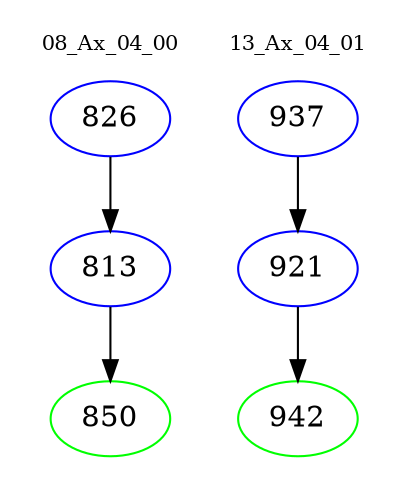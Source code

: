 digraph{
subgraph cluster_0 {
color = white
label = "08_Ax_04_00";
fontsize=10;
T0_826 [label="826", color="blue"]
T0_826 -> T0_813 [color="black"]
T0_813 [label="813", color="blue"]
T0_813 -> T0_850 [color="black"]
T0_850 [label="850", color="green"]
}
subgraph cluster_1 {
color = white
label = "13_Ax_04_01";
fontsize=10;
T1_937 [label="937", color="blue"]
T1_937 -> T1_921 [color="black"]
T1_921 [label="921", color="blue"]
T1_921 -> T1_942 [color="black"]
T1_942 [label="942", color="green"]
}
}
